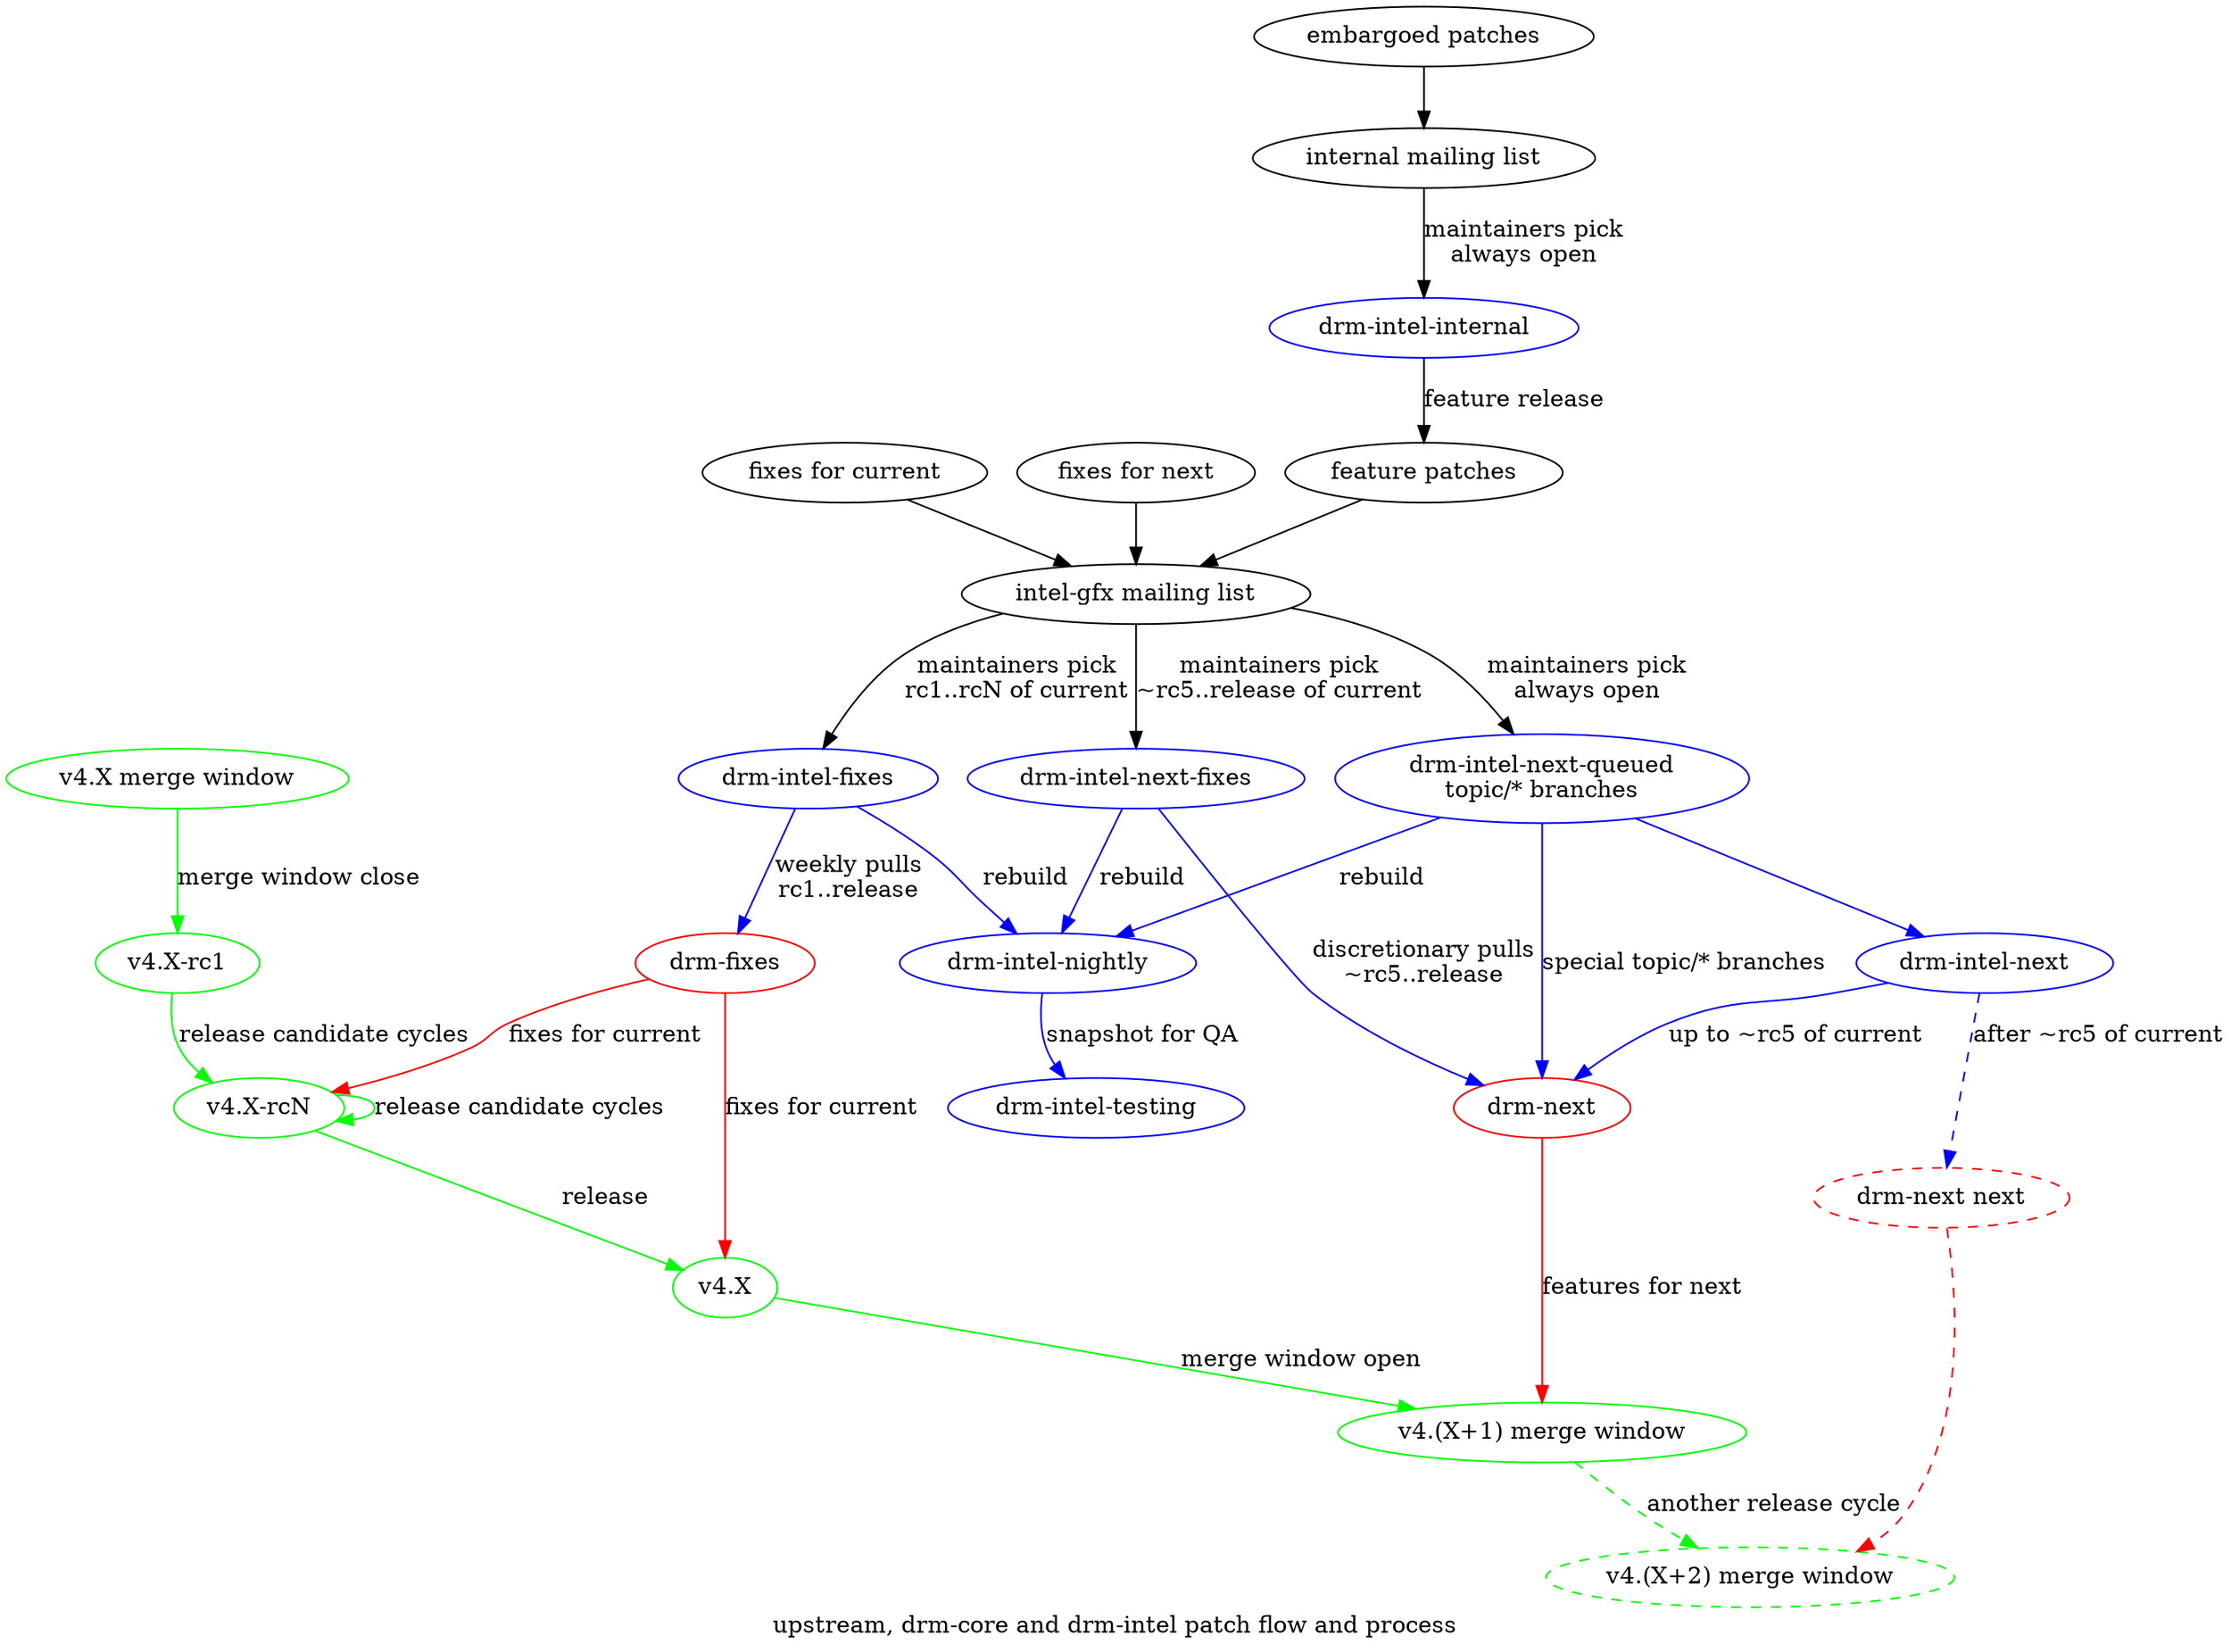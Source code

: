 #
# Copyright © 2014-2015 Intel Corporation
#
# Permission is hereby granted, free of charge, to any person obtaining a
# copy of this software and associated documentation files (the "Software"),
# to deal in the Software without restriction, including without limitation
# the rights to use, copy, modify, merge, publish, distribute, sublicense,
# and/or sell copies of the Software, and to permit persons to whom the
# Software is furnished to do so, subject to the following conditions:
#
# The above copyright notice and this permission notice (including the next
# paragraph) shall be included in all copies or substantial portions of the
# Software.
#
# THE SOFTWARE IS PROVIDED "AS IS", WITHOUT WARRANTY OF ANY KIND, EXPRESS OR
# IMPLIED, INCLUDING BUT NOT LIMITED TO THE WARRANTIES OF MERCHANTABILITY,
# FITNESS FOR A PARTICULAR PURPOSE AND NONINFRINGEMENT.  IN NO EVENT SHALL
# THE AUTHORS OR COPYRIGHT HOLDERS BE LIABLE FOR ANY CLAIM, DAMAGES OR OTHER
# LIABILITY, WHETHER IN AN ACTION OF CONTRACT, TORT OR OTHERWISE, ARISING
# FROM, OUT OF OR IN CONNECTION WITH THE SOFTWARE OR THE USE OR OTHER DEALINGS
# IN THE SOFTWARE.
#
# Authors:
#	Jani Nikula <jani.nikula@intel.com>
#

strict digraph "drm-intel" {
       label="upstream, drm-core and drm-intel patch flow and process"

       # upstream
       mw1 [label="v4.X merge window" color=green]
       rc1 [label="v4.X-rc1" color=green]
       rcN [label="v4.X-rcN" color=green]
       release [label="v4.X" color=green]
       mw2 [label="v4.(X+1) merge window" color=green]
       mw3 [label="v4.(X+2) merge window" color=green style=dashed]

       mw1 -> rc1 [label="merge window close" color=green];
       rc1 -> rcN -> rcN [label="release candidate cycles" color=green];
       rcN -> release [label="release" color=green];
       release -> mw2 [label="merge window open" color=green];
       mw2 -> mw3 [label="another release cycle" color=green style=dashed];

       # drm-core
       "drm-next" [color=red]
       "drm-fixes" [color=red]
       "drm-next next" [color=red style=dashed]

       "drm-fixes" -> rcN [label="fixes for current" color=red]
       "drm-fixes" -> release [label="fixes for current" color=red]
       "drm-next" -> mw2 [label="features for next" color=red]
       "drm-next next" -> mw3 [color=red style=dashed]

       # drm-intel
       "drm-intel-fixes" [color=blue]
       "drm-intel-next" [color=blue]
       "drm-intel-next-fixes" [color=blue]
       "drm-intel-next-queued" [label="drm-intel-next-queued\ntopic/* branches" color=blue]
       "drm-intel-nightly" [color=blue]
       "drm-intel-testing" [color=blue]
       "drm-intel-internal" [color=blue]

       "drm-intel-fixes" -> "drm-fixes" [label="weekly pulls\nrc1..release" color=blue]
       "drm-intel-next" -> "drm-next next" [label="after ~rc5 of current" color=blue style=dashed]
       "drm-intel-next" -> "drm-next" [label="up to ~rc5 of current" color=blue]
       "drm-intel-next-fixes" -> "drm-next" [label="discretionary pulls\n~rc5..release" color=blue]
       "drm-intel-next-queued" -> "drm-intel-next" [color=blue]
       "drm-intel-next-queued" -> "drm-next" [label="special topic/* branches" color=blue]
       "drm-intel-nightly" -> "drm-intel-testing" [label="snapshot for QA" color=blue]

       # nightly rebuild
       "drm-intel-fixes" -> "drm-intel-nightly" [label="rebuild" color=blue]
       "drm-intel-next-fixes" -> "drm-intel-nightly" [label="rebuild" color=blue]
       "drm-intel-next-queued" -> "drm-intel-nightly" [label="rebuild" color=blue]

       # patch flow
       "intel-gfx" [label="intel-gfx mailing list"]
       "internal" [label="internal mailing list"]

       "fixes for current" -> "intel-gfx"
       "fixes for next" -> "intel-gfx"
       "feature patches" -> "intel-gfx"

       "embargoed patches" -> "internal"
       "drm-intel-internal" -> "feature patches" [label="feature release"]

       "internal" -> "drm-intel-internal" [label="maintainers pick\nalways open"]

       "intel-gfx" -> "drm-intel-next-queued" [label="maintainers pick\nalways open"]
       "intel-gfx" -> "drm-intel-fixes" [label="maintainers pick\nrc1..rcN of current"]
       "intel-gfx" -> "drm-intel-next-fixes" [label="maintainers pick\n~rc5..release of current"]
}
